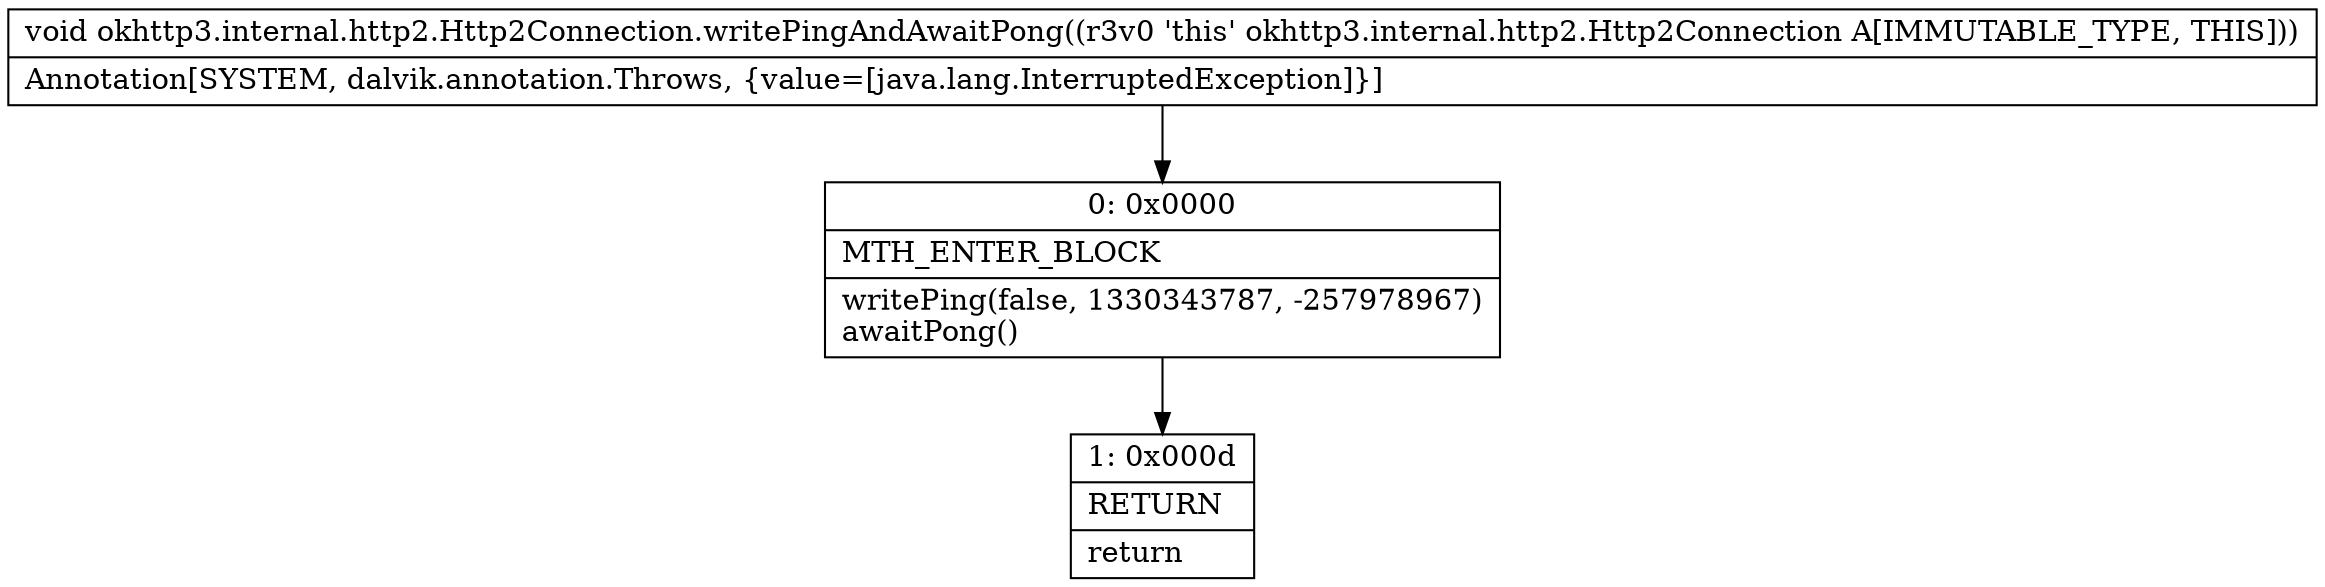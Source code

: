 digraph "CFG forokhttp3.internal.http2.Http2Connection.writePingAndAwaitPong()V" {
Node_0 [shape=record,label="{0\:\ 0x0000|MTH_ENTER_BLOCK\l|writePing(false, 1330343787, \-257978967)\lawaitPong()\l}"];
Node_1 [shape=record,label="{1\:\ 0x000d|RETURN\l|return\l}"];
MethodNode[shape=record,label="{void okhttp3.internal.http2.Http2Connection.writePingAndAwaitPong((r3v0 'this' okhttp3.internal.http2.Http2Connection A[IMMUTABLE_TYPE, THIS]))  | Annotation[SYSTEM, dalvik.annotation.Throws, \{value=[java.lang.InterruptedException]\}]\l}"];
MethodNode -> Node_0;
Node_0 -> Node_1;
}

